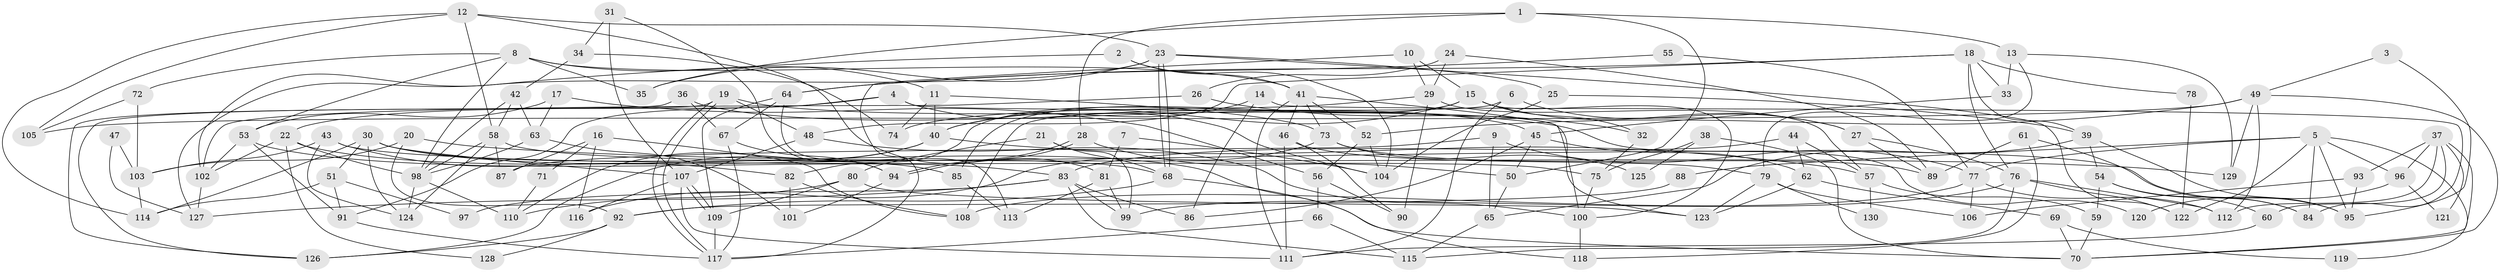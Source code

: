 // Generated by graph-tools (version 1.1) at 2025/11/02/27/25 16:11:18]
// undirected, 130 vertices, 260 edges
graph export_dot {
graph [start="1"]
  node [color=gray90,style=filled];
  1;
  2;
  3;
  4;
  5;
  6;
  7;
  8;
  9;
  10;
  11;
  12;
  13;
  14;
  15;
  16;
  17;
  18;
  19;
  20;
  21;
  22;
  23;
  24;
  25;
  26;
  27;
  28;
  29;
  30;
  31;
  32;
  33;
  34;
  35;
  36;
  37;
  38;
  39;
  40;
  41;
  42;
  43;
  44;
  45;
  46;
  47;
  48;
  49;
  50;
  51;
  52;
  53;
  54;
  55;
  56;
  57;
  58;
  59;
  60;
  61;
  62;
  63;
  64;
  65;
  66;
  67;
  68;
  69;
  70;
  71;
  72;
  73;
  74;
  75;
  76;
  77;
  78;
  79;
  80;
  81;
  82;
  83;
  84;
  85;
  86;
  87;
  88;
  89;
  90;
  91;
  92;
  93;
  94;
  95;
  96;
  97;
  98;
  99;
  100;
  101;
  102;
  103;
  104;
  105;
  106;
  107;
  108;
  109;
  110;
  111;
  112;
  113;
  114;
  115;
  116;
  117;
  118;
  119;
  120;
  121;
  122;
  123;
  124;
  125;
  126;
  127;
  128;
  129;
  130;
  1 -- 35;
  1 -- 13;
  1 -- 28;
  1 -- 50;
  2 -- 41;
  2 -- 104;
  2 -- 102;
  3 -- 95;
  3 -- 49;
  4 -- 91;
  4 -- 123;
  4 -- 22;
  4 -- 104;
  5 -- 95;
  5 -- 122;
  5 -- 77;
  5 -- 84;
  5 -- 88;
  5 -- 96;
  5 -- 119;
  6 -- 27;
  6 -- 111;
  6 -- 108;
  7 -- 81;
  7 -- 104;
  8 -- 11;
  8 -- 53;
  8 -- 35;
  8 -- 41;
  8 -- 72;
  8 -- 98;
  9 -- 77;
  9 -- 65;
  9 -- 87;
  10 -- 29;
  10 -- 15;
  10 -- 117;
  11 -- 73;
  11 -- 40;
  11 -- 74;
  12 -- 114;
  12 -- 105;
  12 -- 23;
  12 -- 58;
  12 -- 81;
  13 -- 79;
  13 -- 33;
  13 -- 129;
  14 -- 84;
  14 -- 40;
  14 -- 86;
  15 -- 82;
  15 -- 100;
  15 -- 27;
  15 -- 32;
  15 -- 40;
  15 -- 85;
  16 -- 87;
  16 -- 108;
  16 -- 71;
  16 -- 116;
  17 -- 63;
  17 -- 56;
  17 -- 53;
  18 -- 48;
  18 -- 64;
  18 -- 33;
  18 -- 39;
  18 -- 76;
  18 -- 78;
  19 -- 48;
  19 -- 117;
  19 -- 117;
  19 -- 120;
  19 -- 126;
  20 -- 129;
  20 -- 92;
  20 -- 103;
  21 -- 99;
  21 -- 80;
  21 -- 68;
  22 -- 98;
  22 -- 102;
  22 -- 118;
  22 -- 128;
  23 -- 68;
  23 -- 68;
  23 -- 25;
  23 -- 35;
  23 -- 122;
  23 -- 127;
  24 -- 89;
  24 -- 29;
  24 -- 26;
  25 -- 39;
  25 -- 104;
  26 -- 102;
  26 -- 32;
  27 -- 76;
  27 -- 89;
  28 -- 94;
  28 -- 94;
  28 -- 50;
  29 -- 57;
  29 -- 90;
  29 -- 74;
  30 -- 68;
  30 -- 107;
  30 -- 51;
  30 -- 85;
  30 -- 114;
  30 -- 124;
  31 -- 34;
  31 -- 94;
  31 -- 107;
  32 -- 75;
  33 -- 45;
  34 -- 74;
  34 -- 42;
  36 -- 45;
  36 -- 67;
  36 -- 126;
  37 -- 93;
  37 -- 70;
  37 -- 60;
  37 -- 96;
  37 -- 112;
  37 -- 121;
  38 -- 75;
  38 -- 70;
  38 -- 125;
  39 -- 65;
  39 -- 54;
  39 -- 95;
  40 -- 126;
  40 -- 57;
  40 -- 110;
  41 -- 73;
  41 -- 46;
  41 -- 52;
  41 -- 100;
  41 -- 111;
  42 -- 58;
  42 -- 98;
  42 -- 63;
  43 -- 124;
  43 -- 103;
  43 -- 75;
  43 -- 82;
  44 -- 57;
  44 -- 83;
  44 -- 62;
  45 -- 86;
  45 -- 50;
  45 -- 62;
  46 -- 111;
  46 -- 79;
  46 -- 90;
  47 -- 127;
  47 -- 103;
  48 -- 107;
  48 -- 100;
  49 -- 112;
  49 -- 52;
  49 -- 70;
  49 -- 105;
  49 -- 129;
  50 -- 65;
  51 -- 91;
  51 -- 97;
  51 -- 114;
  52 -- 104;
  52 -- 56;
  53 -- 102;
  53 -- 83;
  53 -- 91;
  54 -- 60;
  54 -- 59;
  54 -- 84;
  55 -- 77;
  55 -- 64;
  56 -- 66;
  56 -- 90;
  57 -- 59;
  57 -- 130;
  58 -- 98;
  58 -- 87;
  58 -- 95;
  58 -- 124;
  59 -- 70;
  60 -- 111;
  61 -- 118;
  61 -- 84;
  61 -- 89;
  62 -- 69;
  62 -- 123;
  63 -- 98;
  63 -- 101;
  64 -- 113;
  64 -- 109;
  64 -- 67;
  65 -- 115;
  66 -- 117;
  66 -- 115;
  67 -- 117;
  67 -- 94;
  68 -- 70;
  68 -- 92;
  69 -- 70;
  69 -- 119;
  71 -- 110;
  72 -- 103;
  72 -- 105;
  73 -- 116;
  73 -- 89;
  73 -- 125;
  75 -- 100;
  76 -- 112;
  76 -- 99;
  76 -- 115;
  76 -- 122;
  77 -- 108;
  77 -- 106;
  77 -- 112;
  78 -- 122;
  79 -- 123;
  79 -- 106;
  79 -- 130;
  80 -- 110;
  80 -- 109;
  80 -- 123;
  81 -- 99;
  81 -- 113;
  82 -- 101;
  82 -- 108;
  83 -- 127;
  83 -- 86;
  83 -- 97;
  83 -- 99;
  83 -- 115;
  85 -- 113;
  88 -- 92;
  91 -- 117;
  92 -- 126;
  92 -- 128;
  93 -- 106;
  93 -- 95;
  94 -- 101;
  96 -- 120;
  96 -- 121;
  98 -- 124;
  98 -- 110;
  100 -- 118;
  102 -- 127;
  103 -- 114;
  107 -- 109;
  107 -- 109;
  107 -- 111;
  107 -- 116;
  109 -- 117;
}
